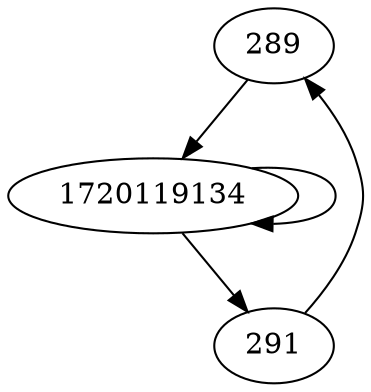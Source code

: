 digraph  {
289;
291;
1720119134;
289 -> 1720119134;
291 -> 289;
1720119134 -> 291;
1720119134 -> 1720119134;
}
